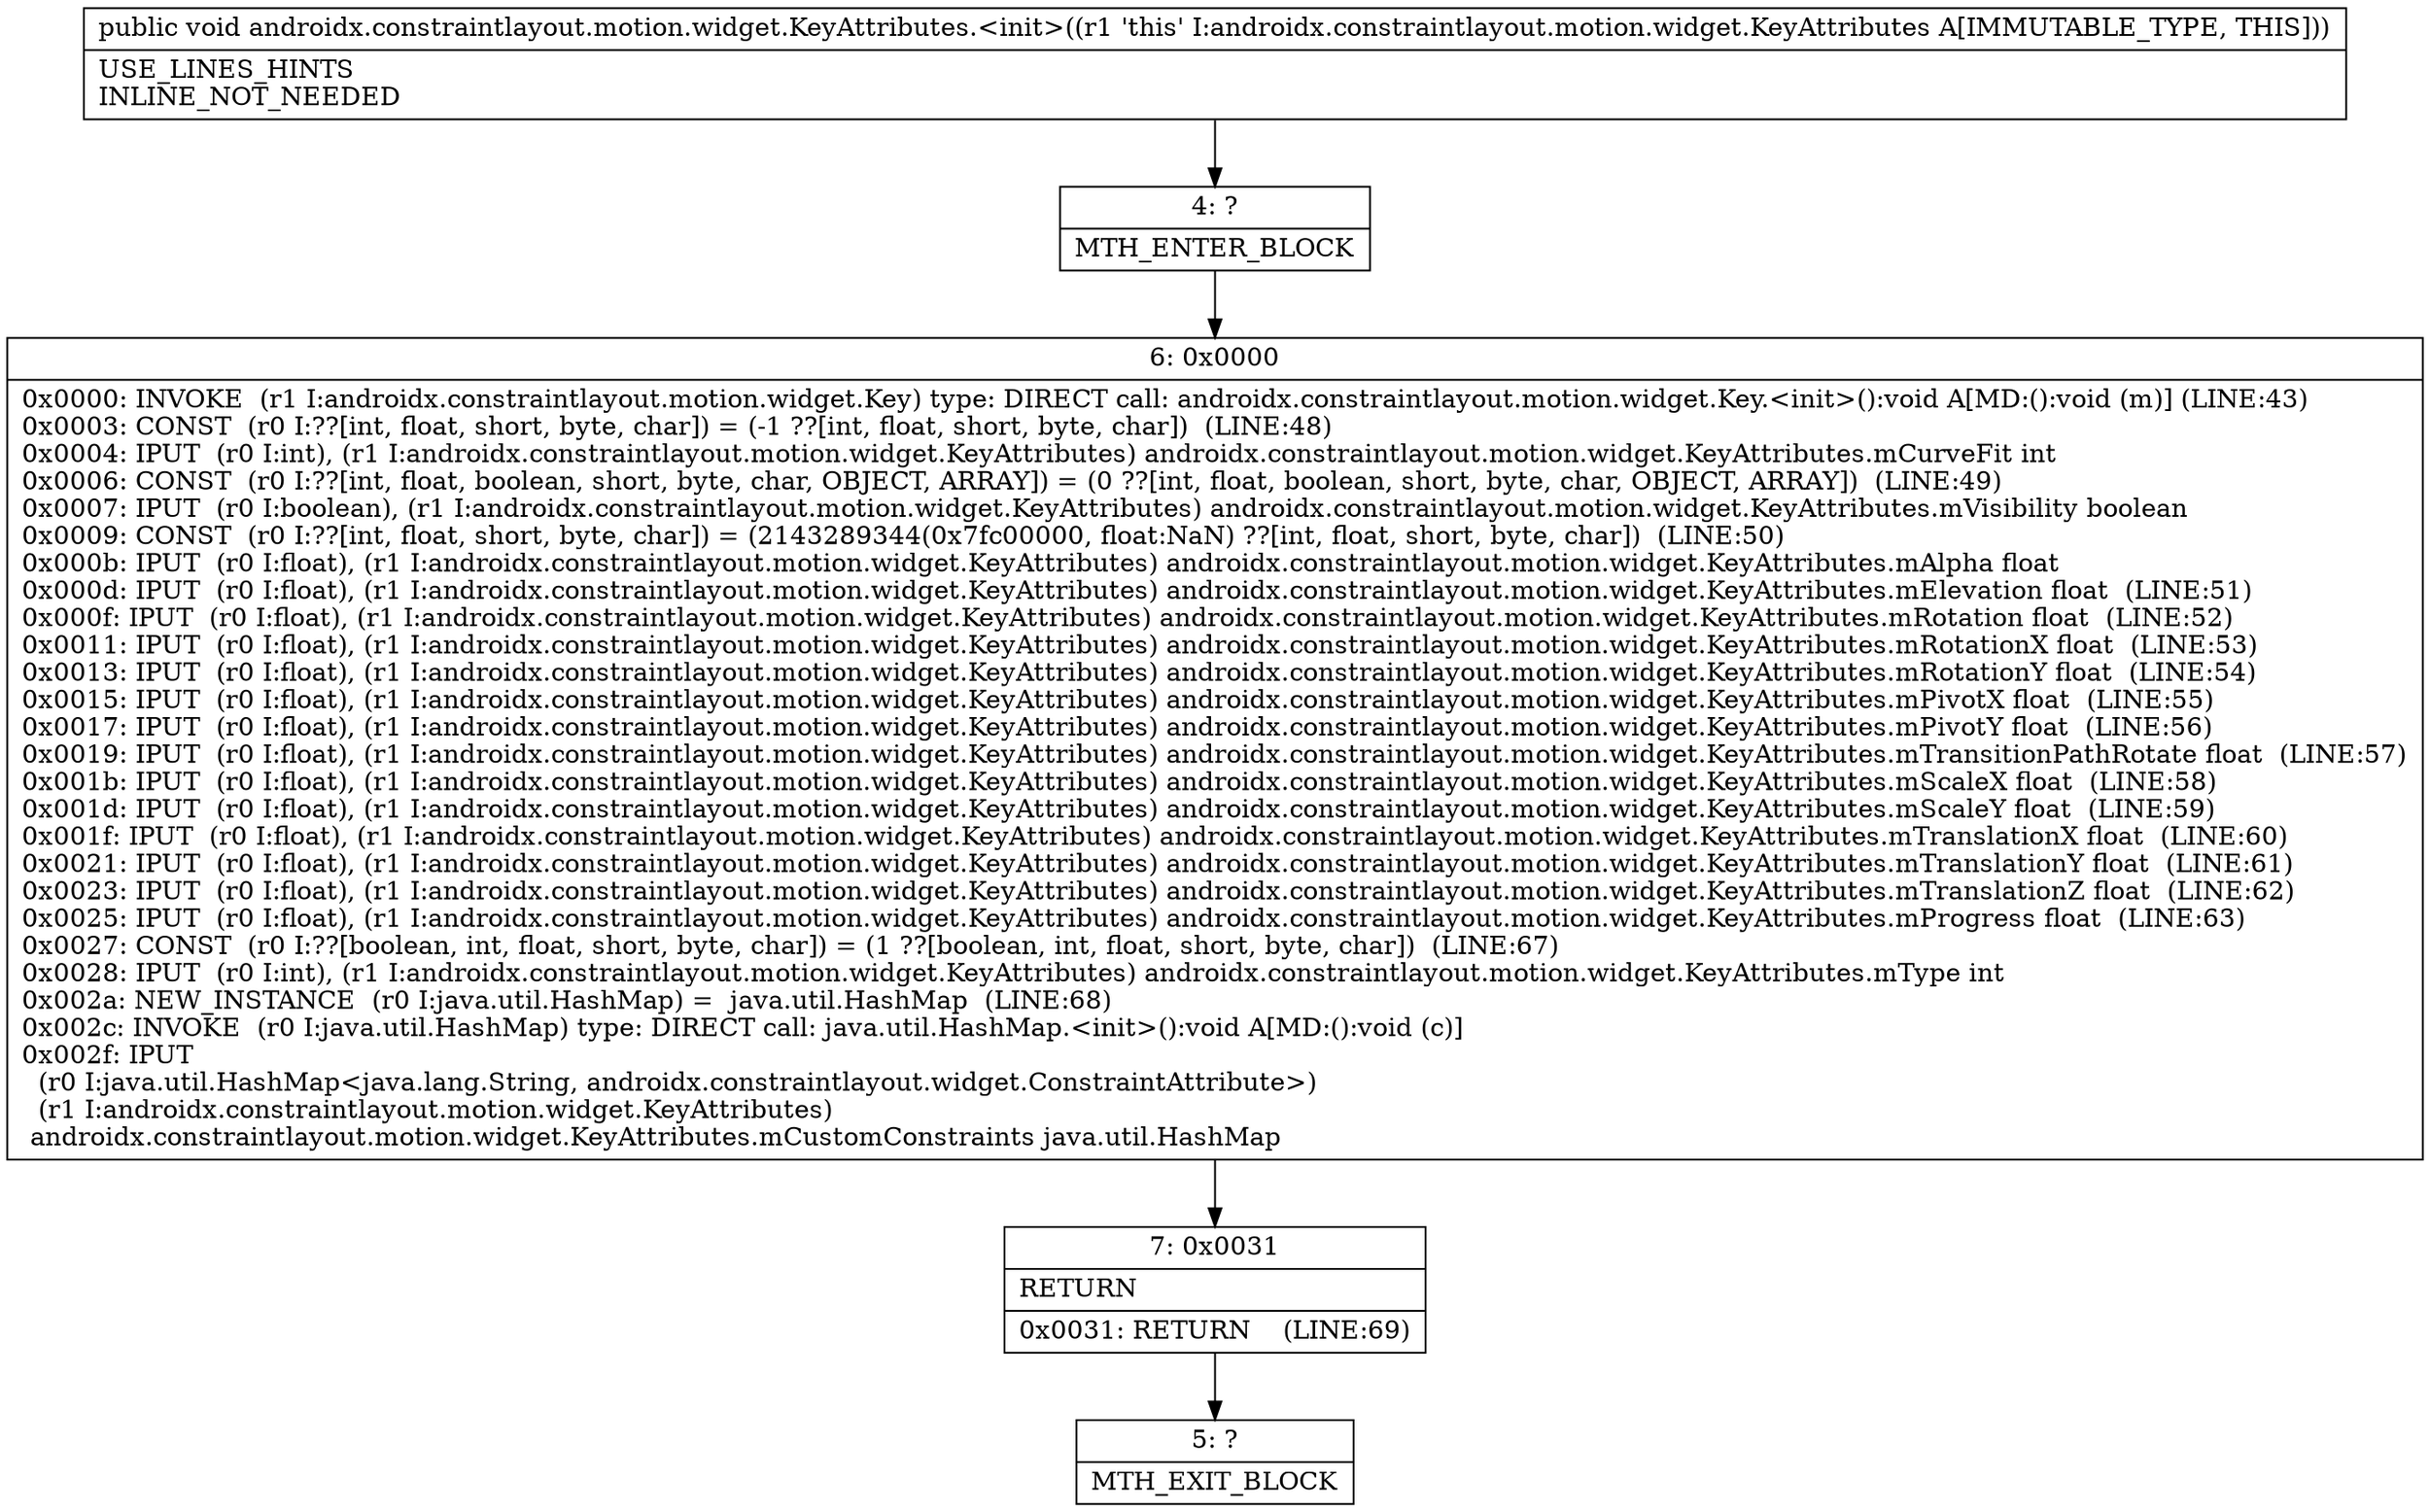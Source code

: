 digraph "CFG forandroidx.constraintlayout.motion.widget.KeyAttributes.\<init\>()V" {
Node_4 [shape=record,label="{4\:\ ?|MTH_ENTER_BLOCK\l}"];
Node_6 [shape=record,label="{6\:\ 0x0000|0x0000: INVOKE  (r1 I:androidx.constraintlayout.motion.widget.Key) type: DIRECT call: androidx.constraintlayout.motion.widget.Key.\<init\>():void A[MD:():void (m)] (LINE:43)\l0x0003: CONST  (r0 I:??[int, float, short, byte, char]) = (\-1 ??[int, float, short, byte, char])  (LINE:48)\l0x0004: IPUT  (r0 I:int), (r1 I:androidx.constraintlayout.motion.widget.KeyAttributes) androidx.constraintlayout.motion.widget.KeyAttributes.mCurveFit int \l0x0006: CONST  (r0 I:??[int, float, boolean, short, byte, char, OBJECT, ARRAY]) = (0 ??[int, float, boolean, short, byte, char, OBJECT, ARRAY])  (LINE:49)\l0x0007: IPUT  (r0 I:boolean), (r1 I:androidx.constraintlayout.motion.widget.KeyAttributes) androidx.constraintlayout.motion.widget.KeyAttributes.mVisibility boolean \l0x0009: CONST  (r0 I:??[int, float, short, byte, char]) = (2143289344(0x7fc00000, float:NaN) ??[int, float, short, byte, char])  (LINE:50)\l0x000b: IPUT  (r0 I:float), (r1 I:androidx.constraintlayout.motion.widget.KeyAttributes) androidx.constraintlayout.motion.widget.KeyAttributes.mAlpha float \l0x000d: IPUT  (r0 I:float), (r1 I:androidx.constraintlayout.motion.widget.KeyAttributes) androidx.constraintlayout.motion.widget.KeyAttributes.mElevation float  (LINE:51)\l0x000f: IPUT  (r0 I:float), (r1 I:androidx.constraintlayout.motion.widget.KeyAttributes) androidx.constraintlayout.motion.widget.KeyAttributes.mRotation float  (LINE:52)\l0x0011: IPUT  (r0 I:float), (r1 I:androidx.constraintlayout.motion.widget.KeyAttributes) androidx.constraintlayout.motion.widget.KeyAttributes.mRotationX float  (LINE:53)\l0x0013: IPUT  (r0 I:float), (r1 I:androidx.constraintlayout.motion.widget.KeyAttributes) androidx.constraintlayout.motion.widget.KeyAttributes.mRotationY float  (LINE:54)\l0x0015: IPUT  (r0 I:float), (r1 I:androidx.constraintlayout.motion.widget.KeyAttributes) androidx.constraintlayout.motion.widget.KeyAttributes.mPivotX float  (LINE:55)\l0x0017: IPUT  (r0 I:float), (r1 I:androidx.constraintlayout.motion.widget.KeyAttributes) androidx.constraintlayout.motion.widget.KeyAttributes.mPivotY float  (LINE:56)\l0x0019: IPUT  (r0 I:float), (r1 I:androidx.constraintlayout.motion.widget.KeyAttributes) androidx.constraintlayout.motion.widget.KeyAttributes.mTransitionPathRotate float  (LINE:57)\l0x001b: IPUT  (r0 I:float), (r1 I:androidx.constraintlayout.motion.widget.KeyAttributes) androidx.constraintlayout.motion.widget.KeyAttributes.mScaleX float  (LINE:58)\l0x001d: IPUT  (r0 I:float), (r1 I:androidx.constraintlayout.motion.widget.KeyAttributes) androidx.constraintlayout.motion.widget.KeyAttributes.mScaleY float  (LINE:59)\l0x001f: IPUT  (r0 I:float), (r1 I:androidx.constraintlayout.motion.widget.KeyAttributes) androidx.constraintlayout.motion.widget.KeyAttributes.mTranslationX float  (LINE:60)\l0x0021: IPUT  (r0 I:float), (r1 I:androidx.constraintlayout.motion.widget.KeyAttributes) androidx.constraintlayout.motion.widget.KeyAttributes.mTranslationY float  (LINE:61)\l0x0023: IPUT  (r0 I:float), (r1 I:androidx.constraintlayout.motion.widget.KeyAttributes) androidx.constraintlayout.motion.widget.KeyAttributes.mTranslationZ float  (LINE:62)\l0x0025: IPUT  (r0 I:float), (r1 I:androidx.constraintlayout.motion.widget.KeyAttributes) androidx.constraintlayout.motion.widget.KeyAttributes.mProgress float  (LINE:63)\l0x0027: CONST  (r0 I:??[boolean, int, float, short, byte, char]) = (1 ??[boolean, int, float, short, byte, char])  (LINE:67)\l0x0028: IPUT  (r0 I:int), (r1 I:androidx.constraintlayout.motion.widget.KeyAttributes) androidx.constraintlayout.motion.widget.KeyAttributes.mType int \l0x002a: NEW_INSTANCE  (r0 I:java.util.HashMap) =  java.util.HashMap  (LINE:68)\l0x002c: INVOKE  (r0 I:java.util.HashMap) type: DIRECT call: java.util.HashMap.\<init\>():void A[MD:():void (c)]\l0x002f: IPUT  \l  (r0 I:java.util.HashMap\<java.lang.String, androidx.constraintlayout.widget.ConstraintAttribute\>)\l  (r1 I:androidx.constraintlayout.motion.widget.KeyAttributes)\l androidx.constraintlayout.motion.widget.KeyAttributes.mCustomConstraints java.util.HashMap \l}"];
Node_7 [shape=record,label="{7\:\ 0x0031|RETURN\l|0x0031: RETURN    (LINE:69)\l}"];
Node_5 [shape=record,label="{5\:\ ?|MTH_EXIT_BLOCK\l}"];
MethodNode[shape=record,label="{public void androidx.constraintlayout.motion.widget.KeyAttributes.\<init\>((r1 'this' I:androidx.constraintlayout.motion.widget.KeyAttributes A[IMMUTABLE_TYPE, THIS]))  | USE_LINES_HINTS\lINLINE_NOT_NEEDED\l}"];
MethodNode -> Node_4;Node_4 -> Node_6;
Node_6 -> Node_7;
Node_7 -> Node_5;
}

